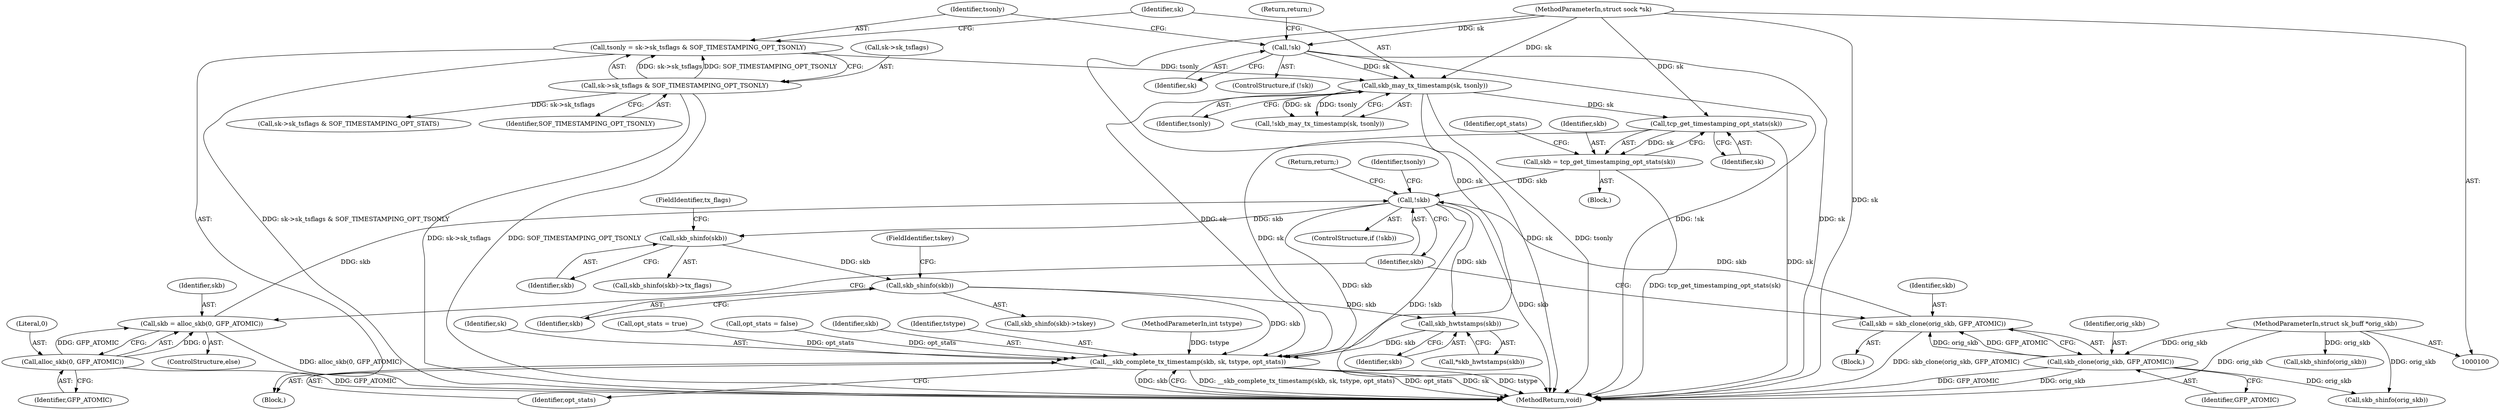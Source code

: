 digraph "0_linux_4ef1b2869447411ad3ef91ad7d4891a83c1a509a_0@pointer" {
"1000172" [label="(Call,!skb)"];
"1000159" [label="(Call,skb = alloc_skb(0, GFP_ATOMIC))"];
"1000161" [label="(Call,alloc_skb(0, GFP_ATOMIC))"];
"1000151" [label="(Call,skb = tcp_get_timestamping_opt_stats(sk))"];
"1000153" [label="(Call,tcp_get_timestamping_opt_stats(sk))"];
"1000125" [label="(Call,skb_may_tx_timestamp(sk, tsonly))"];
"1000113" [label="(Call,!sk)"];
"1000103" [label="(MethodParameterIn,struct sock *sk)"];
"1000116" [label="(Call,tsonly = sk->sk_tsflags & SOF_TIMESTAMPING_OPT_TSONLY)"];
"1000118" [label="(Call,sk->sk_tsflags & SOF_TIMESTAMPING_OPT_TSONLY)"];
"1000166" [label="(Call,skb = skb_clone(orig_skb, GFP_ATOMIC))"];
"1000168" [label="(Call,skb_clone(orig_skb, GFP_ATOMIC))"];
"1000101" [label="(MethodParameterIn,struct sk_buff *orig_skb)"];
"1000180" [label="(Call,skb_shinfo(skb))"];
"1000189" [label="(Call,skb_shinfo(skb))"];
"1000200" [label="(Call,skb_hwtstamps(skb))"];
"1000210" [label="(Call,__skb_complete_tx_timestamp(skb, sk, tstype, opt_stats))"];
"1000105" [label="(Block,)"];
"1000113" [label="(Call,!sk)"];
"1000172" [label="(Call,!skb)"];
"1000165" [label="(Block,)"];
"1000193" [label="(Call,skb_shinfo(orig_skb))"];
"1000115" [label="(Return,return;)"];
"1000119" [label="(Call,sk->sk_tsflags)"];
"1000212" [label="(Identifier,sk)"];
"1000161" [label="(Call,alloc_skb(0, GFP_ATOMIC))"];
"1000189" [label="(Call,skb_shinfo(skb))"];
"1000170" [label="(Identifier,GFP_ATOMIC)"];
"1000150" [label="(Block,)"];
"1000199" [label="(Call,*skb_hwtstamps(skb))"];
"1000122" [label="(Identifier,SOF_TIMESTAMPING_OPT_TSONLY)"];
"1000155" [label="(Call,opt_stats = true)"];
"1000163" [label="(Identifier,GFP_ATOMIC)"];
"1000168" [label="(Call,skb_clone(orig_skb, GFP_ATOMIC))"];
"1000176" [label="(Identifier,tsonly)"];
"1000162" [label="(Literal,0)"];
"1000124" [label="(Call,!skb_may_tx_timestamp(sk, tsonly))"];
"1000152" [label="(Identifier,skb)"];
"1000166" [label="(Call,skb = skb_clone(orig_skb, GFP_ATOMIC))"];
"1000126" [label="(Identifier,sk)"];
"1000114" [label="(Identifier,sk)"];
"1000116" [label="(Call,tsonly = sk->sk_tsflags & SOF_TIMESTAMPING_OPT_TSONLY)"];
"1000180" [label="(Call,skb_shinfo(skb))"];
"1000134" [label="(Call,sk->sk_tsflags & SOF_TIMESTAMPING_OPT_STATS)"];
"1000181" [label="(Identifier,skb)"];
"1000127" [label="(Identifier,tsonly)"];
"1000190" [label="(Identifier,skb)"];
"1000118" [label="(Call,sk->sk_tsflags & SOF_TIMESTAMPING_OPT_TSONLY)"];
"1000159" [label="(Call,skb = alloc_skb(0, GFP_ATOMIC))"];
"1000125" [label="(Call,skb_may_tx_timestamp(sk, tsonly))"];
"1000167" [label="(Identifier,skb)"];
"1000184" [label="(Call,skb_shinfo(orig_skb))"];
"1000214" [label="(Identifier,opt_stats)"];
"1000117" [label="(Identifier,tsonly)"];
"1000174" [label="(Return,return;)"];
"1000109" [label="(Call,opt_stats = false)"];
"1000188" [label="(Call,skb_shinfo(skb)->tskey)"];
"1000158" [label="(ControlStructure,else)"];
"1000112" [label="(ControlStructure,if (!sk))"];
"1000169" [label="(Identifier,orig_skb)"];
"1000211" [label="(Identifier,skb)"];
"1000153" [label="(Call,tcp_get_timestamping_opt_stats(sk))"];
"1000171" [label="(ControlStructure,if (!skb))"];
"1000191" [label="(FieldIdentifier,tskey)"];
"1000213" [label="(Identifier,tstype)"];
"1000101" [label="(MethodParameterIn,struct sk_buff *orig_skb)"];
"1000173" [label="(Identifier,skb)"];
"1000156" [label="(Identifier,opt_stats)"];
"1000215" [label="(MethodReturn,void)"];
"1000151" [label="(Call,skb = tcp_get_timestamping_opt_stats(sk))"];
"1000179" [label="(Call,skb_shinfo(skb)->tx_flags)"];
"1000154" [label="(Identifier,sk)"];
"1000201" [label="(Identifier,skb)"];
"1000160" [label="(Identifier,skb)"];
"1000104" [label="(MethodParameterIn,int tstype)"];
"1000200" [label="(Call,skb_hwtstamps(skb))"];
"1000103" [label="(MethodParameterIn,struct sock *sk)"];
"1000210" [label="(Call,__skb_complete_tx_timestamp(skb, sk, tstype, opt_stats))"];
"1000182" [label="(FieldIdentifier,tx_flags)"];
"1000172" -> "1000171"  [label="AST: "];
"1000172" -> "1000173"  [label="CFG: "];
"1000173" -> "1000172"  [label="AST: "];
"1000174" -> "1000172"  [label="CFG: "];
"1000176" -> "1000172"  [label="CFG: "];
"1000172" -> "1000215"  [label="DDG: !skb"];
"1000172" -> "1000215"  [label="DDG: skb"];
"1000159" -> "1000172"  [label="DDG: skb"];
"1000151" -> "1000172"  [label="DDG: skb"];
"1000166" -> "1000172"  [label="DDG: skb"];
"1000172" -> "1000180"  [label="DDG: skb"];
"1000172" -> "1000200"  [label="DDG: skb"];
"1000172" -> "1000210"  [label="DDG: skb"];
"1000159" -> "1000158"  [label="AST: "];
"1000159" -> "1000161"  [label="CFG: "];
"1000160" -> "1000159"  [label="AST: "];
"1000161" -> "1000159"  [label="AST: "];
"1000173" -> "1000159"  [label="CFG: "];
"1000159" -> "1000215"  [label="DDG: alloc_skb(0, GFP_ATOMIC)"];
"1000161" -> "1000159"  [label="DDG: 0"];
"1000161" -> "1000159"  [label="DDG: GFP_ATOMIC"];
"1000161" -> "1000163"  [label="CFG: "];
"1000162" -> "1000161"  [label="AST: "];
"1000163" -> "1000161"  [label="AST: "];
"1000161" -> "1000215"  [label="DDG: GFP_ATOMIC"];
"1000151" -> "1000150"  [label="AST: "];
"1000151" -> "1000153"  [label="CFG: "];
"1000152" -> "1000151"  [label="AST: "];
"1000153" -> "1000151"  [label="AST: "];
"1000156" -> "1000151"  [label="CFG: "];
"1000151" -> "1000215"  [label="DDG: tcp_get_timestamping_opt_stats(sk)"];
"1000153" -> "1000151"  [label="DDG: sk"];
"1000153" -> "1000154"  [label="CFG: "];
"1000154" -> "1000153"  [label="AST: "];
"1000153" -> "1000215"  [label="DDG: sk"];
"1000125" -> "1000153"  [label="DDG: sk"];
"1000103" -> "1000153"  [label="DDG: sk"];
"1000153" -> "1000210"  [label="DDG: sk"];
"1000125" -> "1000124"  [label="AST: "];
"1000125" -> "1000127"  [label="CFG: "];
"1000126" -> "1000125"  [label="AST: "];
"1000127" -> "1000125"  [label="AST: "];
"1000124" -> "1000125"  [label="CFG: "];
"1000125" -> "1000215"  [label="DDG: sk"];
"1000125" -> "1000215"  [label="DDG: tsonly"];
"1000125" -> "1000124"  [label="DDG: sk"];
"1000125" -> "1000124"  [label="DDG: tsonly"];
"1000113" -> "1000125"  [label="DDG: sk"];
"1000103" -> "1000125"  [label="DDG: sk"];
"1000116" -> "1000125"  [label="DDG: tsonly"];
"1000125" -> "1000210"  [label="DDG: sk"];
"1000113" -> "1000112"  [label="AST: "];
"1000113" -> "1000114"  [label="CFG: "];
"1000114" -> "1000113"  [label="AST: "];
"1000115" -> "1000113"  [label="CFG: "];
"1000117" -> "1000113"  [label="CFG: "];
"1000113" -> "1000215"  [label="DDG: sk"];
"1000113" -> "1000215"  [label="DDG: !sk"];
"1000103" -> "1000113"  [label="DDG: sk"];
"1000103" -> "1000100"  [label="AST: "];
"1000103" -> "1000215"  [label="DDG: sk"];
"1000103" -> "1000210"  [label="DDG: sk"];
"1000116" -> "1000105"  [label="AST: "];
"1000116" -> "1000118"  [label="CFG: "];
"1000117" -> "1000116"  [label="AST: "];
"1000118" -> "1000116"  [label="AST: "];
"1000126" -> "1000116"  [label="CFG: "];
"1000116" -> "1000215"  [label="DDG: sk->sk_tsflags & SOF_TIMESTAMPING_OPT_TSONLY"];
"1000118" -> "1000116"  [label="DDG: sk->sk_tsflags"];
"1000118" -> "1000116"  [label="DDG: SOF_TIMESTAMPING_OPT_TSONLY"];
"1000118" -> "1000122"  [label="CFG: "];
"1000119" -> "1000118"  [label="AST: "];
"1000122" -> "1000118"  [label="AST: "];
"1000118" -> "1000215"  [label="DDG: SOF_TIMESTAMPING_OPT_TSONLY"];
"1000118" -> "1000215"  [label="DDG: sk->sk_tsflags"];
"1000118" -> "1000134"  [label="DDG: sk->sk_tsflags"];
"1000166" -> "1000165"  [label="AST: "];
"1000166" -> "1000168"  [label="CFG: "];
"1000167" -> "1000166"  [label="AST: "];
"1000168" -> "1000166"  [label="AST: "];
"1000173" -> "1000166"  [label="CFG: "];
"1000166" -> "1000215"  [label="DDG: skb_clone(orig_skb, GFP_ATOMIC)"];
"1000168" -> "1000166"  [label="DDG: orig_skb"];
"1000168" -> "1000166"  [label="DDG: GFP_ATOMIC"];
"1000168" -> "1000170"  [label="CFG: "];
"1000169" -> "1000168"  [label="AST: "];
"1000170" -> "1000168"  [label="AST: "];
"1000168" -> "1000215"  [label="DDG: orig_skb"];
"1000168" -> "1000215"  [label="DDG: GFP_ATOMIC"];
"1000101" -> "1000168"  [label="DDG: orig_skb"];
"1000168" -> "1000184"  [label="DDG: orig_skb"];
"1000101" -> "1000100"  [label="AST: "];
"1000101" -> "1000215"  [label="DDG: orig_skb"];
"1000101" -> "1000184"  [label="DDG: orig_skb"];
"1000101" -> "1000193"  [label="DDG: orig_skb"];
"1000180" -> "1000179"  [label="AST: "];
"1000180" -> "1000181"  [label="CFG: "];
"1000181" -> "1000180"  [label="AST: "];
"1000182" -> "1000180"  [label="CFG: "];
"1000180" -> "1000189"  [label="DDG: skb"];
"1000189" -> "1000188"  [label="AST: "];
"1000189" -> "1000190"  [label="CFG: "];
"1000190" -> "1000189"  [label="AST: "];
"1000191" -> "1000189"  [label="CFG: "];
"1000189" -> "1000200"  [label="DDG: skb"];
"1000189" -> "1000210"  [label="DDG: skb"];
"1000200" -> "1000199"  [label="AST: "];
"1000200" -> "1000201"  [label="CFG: "];
"1000201" -> "1000200"  [label="AST: "];
"1000199" -> "1000200"  [label="CFG: "];
"1000200" -> "1000210"  [label="DDG: skb"];
"1000210" -> "1000105"  [label="AST: "];
"1000210" -> "1000214"  [label="CFG: "];
"1000211" -> "1000210"  [label="AST: "];
"1000212" -> "1000210"  [label="AST: "];
"1000213" -> "1000210"  [label="AST: "];
"1000214" -> "1000210"  [label="AST: "];
"1000215" -> "1000210"  [label="CFG: "];
"1000210" -> "1000215"  [label="DDG: __skb_complete_tx_timestamp(skb, sk, tstype, opt_stats)"];
"1000210" -> "1000215"  [label="DDG: opt_stats"];
"1000210" -> "1000215"  [label="DDG: sk"];
"1000210" -> "1000215"  [label="DDG: tstype"];
"1000210" -> "1000215"  [label="DDG: skb"];
"1000104" -> "1000210"  [label="DDG: tstype"];
"1000109" -> "1000210"  [label="DDG: opt_stats"];
"1000155" -> "1000210"  [label="DDG: opt_stats"];
}
